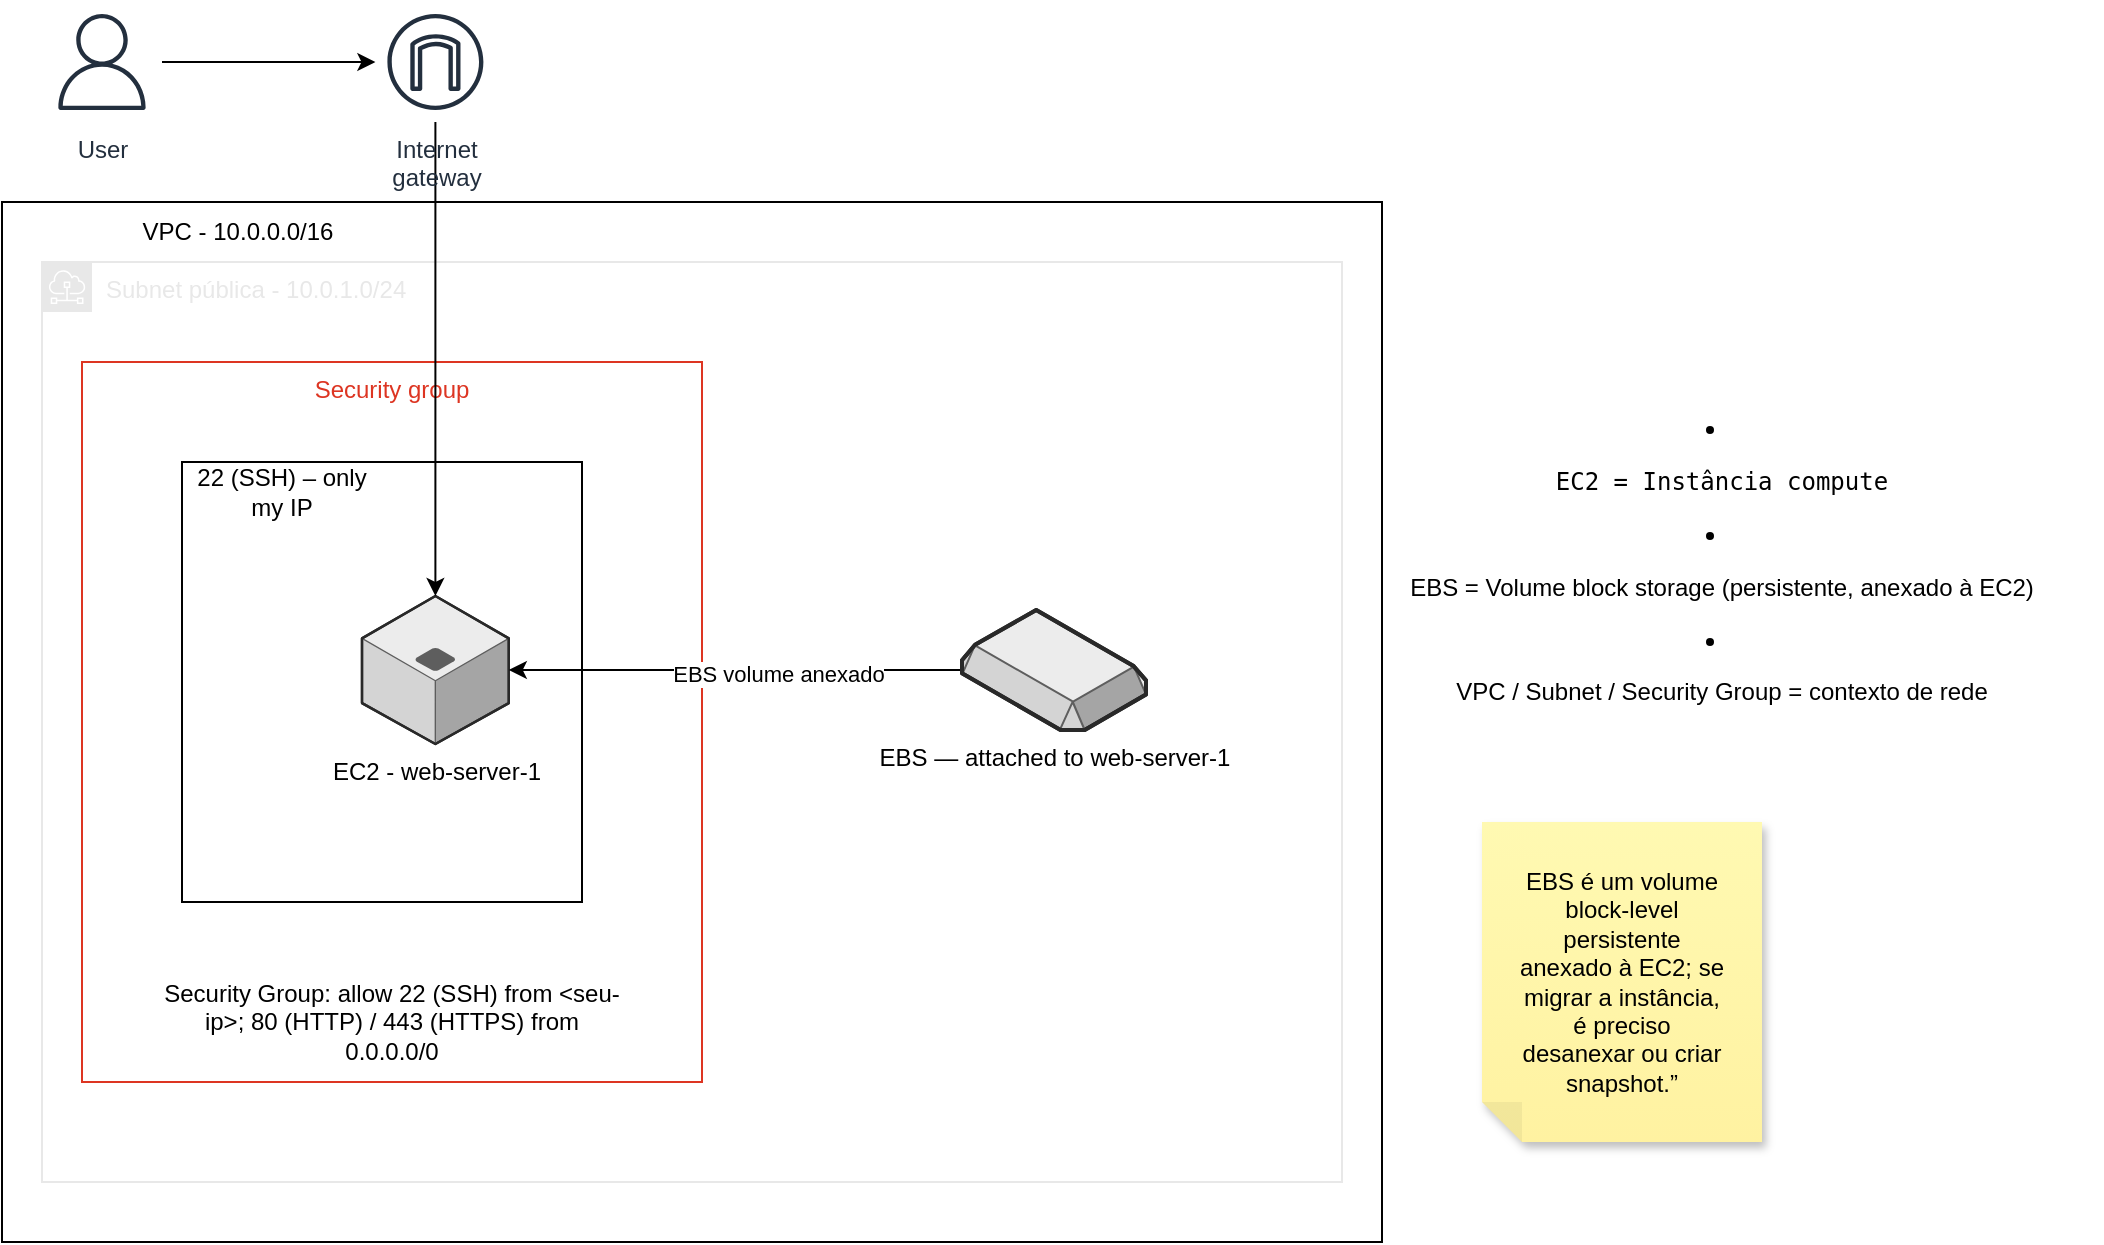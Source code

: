 <mxfile version="28.1.2">
  <diagram name="Página-1" id="rWQTg0kBx5EpSP0HZYDa">
    <mxGraphModel dx="1426" dy="849" grid="1" gridSize="10" guides="1" tooltips="1" connect="1" arrows="1" fold="1" page="1" pageScale="1" pageWidth="827" pageHeight="1169" math="0" shadow="0">
      <root>
        <mxCell id="0" />
        <mxCell id="1" parent="0" />
        <mxCell id="wPA51nltYxrv5TWpWIks-28" value="" style="verticalLabelPosition=bottom;verticalAlign=top;html=1;shape=mxgraph.basic.rect;fillColor2=none;strokeWidth=1;size=20;indent=5;" parent="1" vertex="1">
          <mxGeometry x="20" y="130" width="690" height="520" as="geometry" />
        </mxCell>
        <mxCell id="wPA51nltYxrv5TWpWIks-25" value="" style="verticalLabelPosition=bottom;verticalAlign=top;html=1;shape=mxgraph.basic.rect;fillColor2=none;strokeWidth=1;size=20;indent=5;" parent="1" vertex="1">
          <mxGeometry x="110" y="260" width="200" height="220" as="geometry" />
        </mxCell>
        <mxCell id="wPA51nltYxrv5TWpWIks-3" value="Subnet&amp;nbsp;pública - 10.0.1.0/24" style="sketch=0;outlineConnect=0;gradientColor=none;html=1;whiteSpace=wrap;fontSize=12;fontStyle=0;shape=mxgraph.aws4.group;grIcon=mxgraph.aws4.group_subnet;strokeColor=#E8E8E8;fillColor=none;verticalAlign=top;align=left;spacingLeft=30;fontColor=#E8E8E8;dashed=0;" parent="1" vertex="1">
          <mxGeometry x="40" y="160" width="650" height="460" as="geometry" />
        </mxCell>
        <mxCell id="wPA51nltYxrv5TWpWIks-6" value="Security group" style="fillColor=none;strokeColor=#DD3522;verticalAlign=top;fontStyle=0;fontColor=#DD3522;whiteSpace=wrap;html=1;" parent="1" vertex="1">
          <mxGeometry x="60" y="210" width="310" height="360" as="geometry" />
        </mxCell>
        <mxCell id="wPA51nltYxrv5TWpWIks-1" value="EC2 - web-server-1" style="verticalLabelPosition=bottom;html=1;verticalAlign=top;strokeWidth=1;align=center;outlineConnect=0;dashed=0;outlineConnect=0;shape=mxgraph.aws3d.application_server;fillColor=#ECECEC;strokeColor=#5E5E5E;aspect=fixed;strokeColor2=#292929;" parent="1" vertex="1">
          <mxGeometry x="200" y="327" width="73.4" height="74" as="geometry" />
        </mxCell>
        <mxCell id="wPA51nltYxrv5TWpWIks-4" style="edgeStyle=orthogonalEdgeStyle;rounded=0;orthogonalLoop=1;jettySize=auto;html=1;" parent="1" source="wPA51nltYxrv5TWpWIks-2" target="wPA51nltYxrv5TWpWIks-1" edge="1">
          <mxGeometry relative="1" as="geometry" />
        </mxCell>
        <mxCell id="wPA51nltYxrv5TWpWIks-5" value="&lt;font&gt;EBS volume anexado&lt;/font&gt;" style="edgeLabel;html=1;align=center;verticalAlign=middle;resizable=0;points=[];" parent="wPA51nltYxrv5TWpWIks-4" vertex="1" connectable="0">
          <mxGeometry x="-0.189" y="2" relative="1" as="geometry">
            <mxPoint as="offset" />
          </mxGeometry>
        </mxCell>
        <mxCell id="wPA51nltYxrv5TWpWIks-2" value="EBS — attached to web-server-1" style="verticalLabelPosition=bottom;html=1;verticalAlign=top;strokeWidth=1;align=center;outlineConnect=0;dashed=0;outlineConnect=0;shape=mxgraph.aws3d.ebs;fillColor=#ECECEC;strokeColor=#5E5E5E;aspect=fixed;strokeColor2=#292929;" parent="1" vertex="1">
          <mxGeometry x="500" y="334" width="92" height="60" as="geometry" />
        </mxCell>
        <mxCell id="wPA51nltYxrv5TWpWIks-7" value="Security Group: allow 22 (SSH) from &amp;lt;seu-ip&amp;gt;; 80 (HTTP) / 443 (HTTPS) from 0.0.0.0/0" style="text;strokeColor=none;align=center;fillColor=none;html=1;verticalAlign=middle;whiteSpace=wrap;rounded=0;" parent="1" vertex="1">
          <mxGeometry x="100" y="520" width="230" height="40" as="geometry" />
        </mxCell>
        <mxCell id="wPA51nltYxrv5TWpWIks-12" value="&lt;li data-end=&quot;2027&quot; data-start=&quot;2000&quot;&gt;&lt;p data-end=&quot;2027&quot; data-start=&quot;2002&quot;&gt;&lt;code data-end=&quot;2027&quot; data-start=&quot;2002&quot;&gt;EC2 = Instância compute&lt;/code&gt;&lt;/p&gt;&lt;/li&gt;&lt;li data-end=&quot;2027&quot; data-start=&quot;2000&quot;&gt;&lt;p data-end=&quot;2027&quot; data-start=&quot;2002&quot;&gt;&lt;span style=&quot;background-color: transparent; color: light-dark(rgb(0, 0, 0), rgb(255, 255, 255));&quot;&gt;EBS = Volume block storage (persistente, anexado à EC2)&lt;/span&gt;&lt;/p&gt;&lt;/li&gt;&lt;li data-end=&quot;2027&quot; data-start=&quot;2000&quot;&gt;&lt;p data-end=&quot;2027&quot; data-start=&quot;2002&quot;&gt;&lt;span style=&quot;background-color: transparent; color: light-dark(rgb(0, 0, 0), rgb(255, 255, 255));&quot;&gt;VPC / Subnet / Security Group = contexto de rede&lt;/span&gt;&lt;/p&gt;&lt;/li&gt;" style="text;strokeColor=none;align=center;fillColor=none;html=1;verticalAlign=middle;whiteSpace=wrap;rounded=0;" parent="1" vertex="1">
          <mxGeometry x="690" y="270" width="380" height="90" as="geometry" />
        </mxCell>
        <mxCell id="wPA51nltYxrv5TWpWIks-13" value="" style="shape=note;whiteSpace=wrap;html=1;backgroundOutline=1;fontColor=#000000;darkOpacity=0.05;fillColor=#FFF9B2;strokeColor=none;fillStyle=solid;direction=west;gradientDirection=north;gradientColor=#FFF2A1;shadow=1;size=20;pointerEvents=1;" parent="1" vertex="1">
          <mxGeometry x="760" y="440" width="140" height="160" as="geometry" />
        </mxCell>
        <mxCell id="wPA51nltYxrv5TWpWIks-14" value="&lt;font style=&quot;color: rgb(0, 0, 0);&quot;&gt;EBS é um volume block-level persistente anexado à EC2; se migrar a instância, é preciso desanexar ou criar snapshot.”&lt;/font&gt;" style="text;strokeColor=none;align=center;fillColor=none;html=1;verticalAlign=middle;whiteSpace=wrap;rounded=0;fontColor=#000000;" parent="1" vertex="1">
          <mxGeometry x="775" y="460" width="110" height="120" as="geometry" />
        </mxCell>
        <mxCell id="wPA51nltYxrv5TWpWIks-33" style="edgeStyle=orthogonalEdgeStyle;rounded=0;orthogonalLoop=1;jettySize=auto;html=1;" parent="1" source="wPA51nltYxrv5TWpWIks-15" target="wPA51nltYxrv5TWpWIks-1" edge="1">
          <mxGeometry relative="1" as="geometry" />
        </mxCell>
        <mxCell id="wPA51nltYxrv5TWpWIks-15" value="Internet&#xa;gateway" style="sketch=0;outlineConnect=0;fontColor=#232F3E;gradientColor=none;strokeColor=#232F3E;fillColor=#ffffff;dashed=0;verticalLabelPosition=bottom;verticalAlign=top;align=center;html=1;fontSize=12;fontStyle=0;aspect=fixed;shape=mxgraph.aws4.resourceIcon;resIcon=mxgraph.aws4.internet_gateway;" parent="1" vertex="1">
          <mxGeometry x="206.7" y="30" width="60" height="60" as="geometry" />
        </mxCell>
        <mxCell id="wPA51nltYxrv5TWpWIks-18" value="VPC - 10.0.0.0/16" style="text;strokeColor=none;align=center;fillColor=none;html=1;verticalAlign=middle;whiteSpace=wrap;rounded=0;" parent="1" vertex="1">
          <mxGeometry x="23.4" y="130" width="230" height="30" as="geometry" />
        </mxCell>
        <mxCell id="wPA51nltYxrv5TWpWIks-20" style="edgeStyle=orthogonalEdgeStyle;rounded=0;orthogonalLoop=1;jettySize=auto;html=1;" parent="1" source="wPA51nltYxrv5TWpWIks-19" target="wPA51nltYxrv5TWpWIks-15" edge="1">
          <mxGeometry relative="1" as="geometry" />
        </mxCell>
        <mxCell id="wPA51nltYxrv5TWpWIks-19" value="User" style="sketch=0;outlineConnect=0;fontColor=#232F3E;gradientColor=none;strokeColor=#232F3E;fillColor=#ffffff;dashed=0;verticalLabelPosition=bottom;verticalAlign=top;align=center;html=1;fontSize=12;fontStyle=0;aspect=fixed;shape=mxgraph.aws4.resourceIcon;resIcon=mxgraph.aws4.user;" parent="1" vertex="1">
          <mxGeometry x="40" y="30" width="60" height="60" as="geometry" />
        </mxCell>
        <mxCell id="wPA51nltYxrv5TWpWIks-27" value="22 (SSH) – only my IP" style="text;strokeColor=none;align=center;fillColor=none;html=1;verticalAlign=middle;whiteSpace=wrap;rounded=0;" parent="1" vertex="1">
          <mxGeometry x="110" y="260" width="100" height="30" as="geometry" />
        </mxCell>
      </root>
    </mxGraphModel>
  </diagram>
</mxfile>
